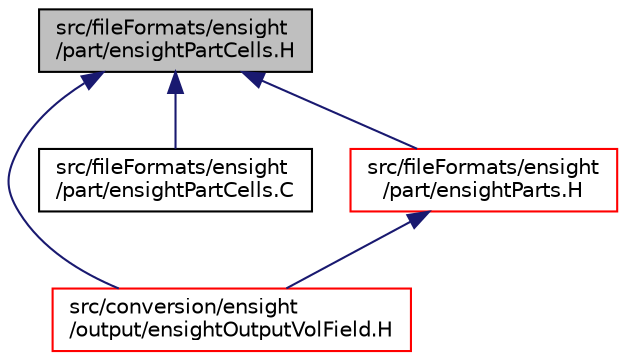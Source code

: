 digraph "src/fileFormats/ensight/part/ensightPartCells.H"
{
  bgcolor="transparent";
  edge [fontname="Helvetica",fontsize="10",labelfontname="Helvetica",labelfontsize="10"];
  node [fontname="Helvetica",fontsize="10",shape=record];
  Node1 [label="src/fileFormats/ensight\l/part/ensightPartCells.H",height=0.2,width=0.4,color="black", fillcolor="grey75", style="filled" fontcolor="black"];
  Node1 -> Node2 [dir="back",color="midnightblue",fontsize="10",style="solid",fontname="Helvetica"];
  Node2 [label="src/conversion/ensight\l/output/ensightOutputVolField.H",height=0.2,width=0.4,color="red",URL="$ensightOutputVolField_8H.html",tooltip="A collection of functions for writing volField content in ensight format. "];
  Node1 -> Node3 [dir="back",color="midnightblue",fontsize="10",style="solid",fontname="Helvetica"];
  Node3 [label="src/fileFormats/ensight\l/part/ensightPartCells.C",height=0.2,width=0.4,color="black",URL="$ensightPartCells_8C.html"];
  Node1 -> Node4 [dir="back",color="midnightblue",fontsize="10",style="solid",fontname="Helvetica"];
  Node4 [label="src/fileFormats/ensight\l/part/ensightParts.H",height=0.2,width=0.4,color="red",URL="$ensightParts_8H.html"];
  Node4 -> Node2 [dir="back",color="midnightblue",fontsize="10",style="solid",fontname="Helvetica"];
}
